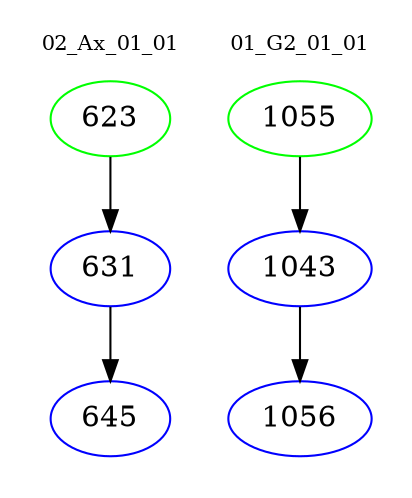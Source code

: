 digraph{
subgraph cluster_0 {
color = white
label = "02_Ax_01_01";
fontsize=10;
T0_623 [label="623", color="green"]
T0_623 -> T0_631 [color="black"]
T0_631 [label="631", color="blue"]
T0_631 -> T0_645 [color="black"]
T0_645 [label="645", color="blue"]
}
subgraph cluster_1 {
color = white
label = "01_G2_01_01";
fontsize=10;
T1_1055 [label="1055", color="green"]
T1_1055 -> T1_1043 [color="black"]
T1_1043 [label="1043", color="blue"]
T1_1043 -> T1_1056 [color="black"]
T1_1056 [label="1056", color="blue"]
}
}
